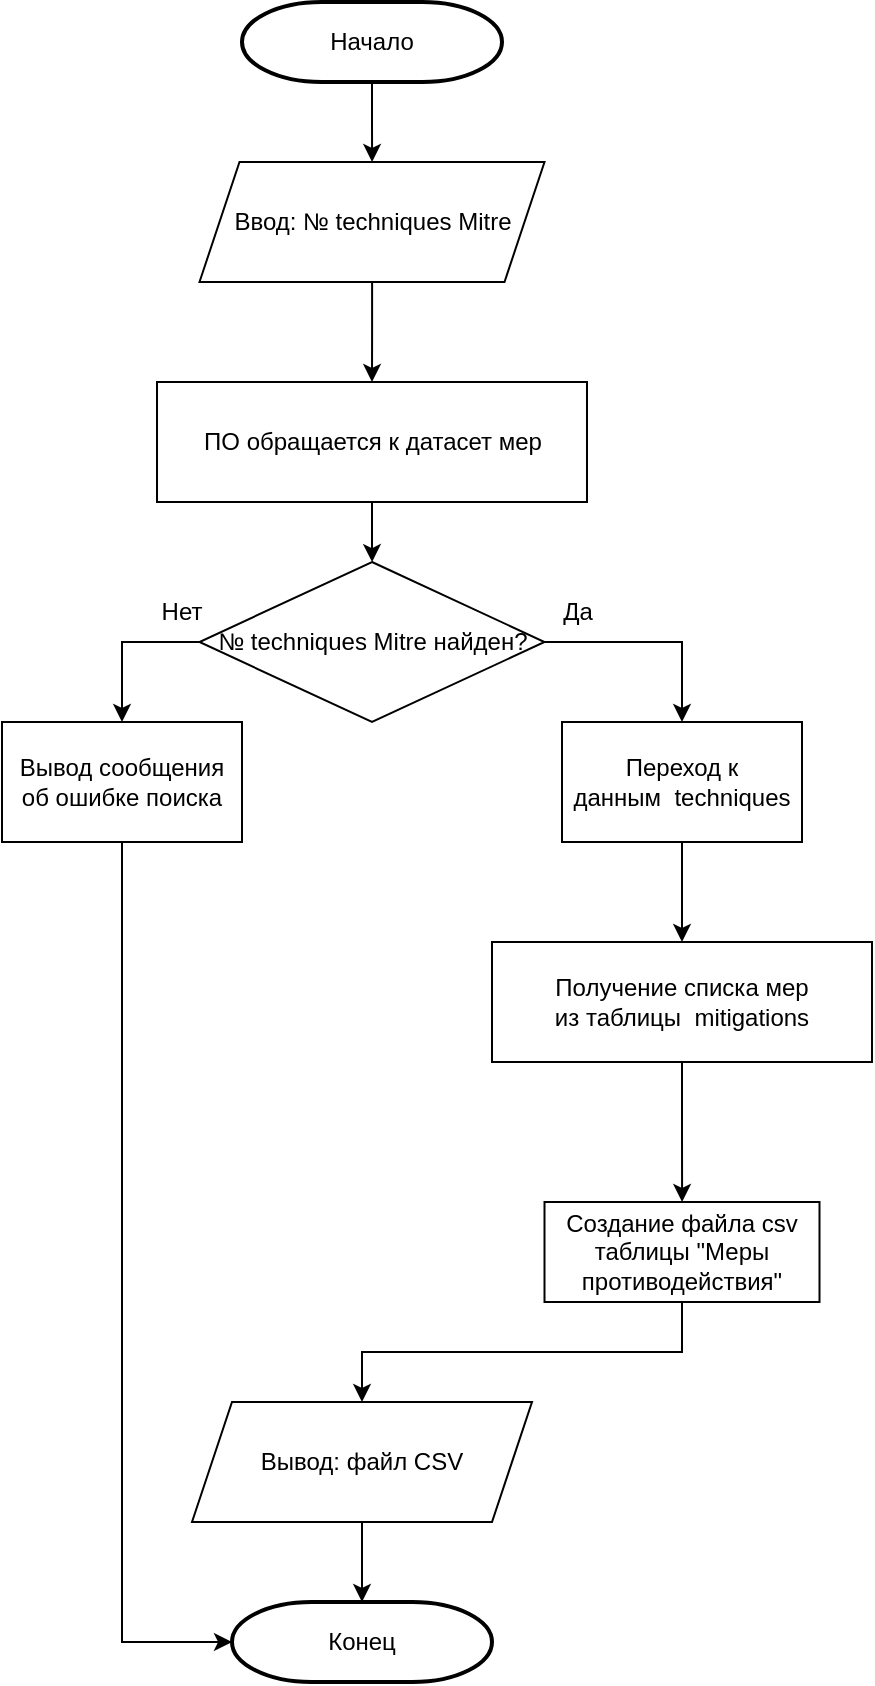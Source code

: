 <mxfile version="25.0.3">
  <diagram name="Страница — 1" id="FZuVYSKQKKseB5JXQPXO">
    <mxGraphModel dx="1290" dy="567" grid="1" gridSize="10" guides="1" tooltips="1" connect="1" arrows="1" fold="1" page="1" pageScale="1" pageWidth="827" pageHeight="1169" math="0" shadow="0">
      <root>
        <mxCell id="0" />
        <mxCell id="1" parent="0" />
        <mxCell id="83ufd9dUUjp7Ebb18AGb-2" value="" style="edgeStyle=orthogonalEdgeStyle;rounded=0;orthogonalLoop=1;jettySize=auto;html=1;" parent="1" source="83ufd9dUUjp7Ebb18AGb-3" target="83ufd9dUUjp7Ebb18AGb-6" edge="1">
          <mxGeometry relative="1" as="geometry" />
        </mxCell>
        <mxCell id="83ufd9dUUjp7Ebb18AGb-3" value="Начало" style="strokeWidth=2;html=1;shape=mxgraph.flowchart.terminator;whiteSpace=wrap;" parent="1" vertex="1">
          <mxGeometry x="360" y="40" width="130" height="40" as="geometry" />
        </mxCell>
        <mxCell id="83ufd9dUUjp7Ebb18AGb-4" value="Конец" style="strokeWidth=2;html=1;shape=mxgraph.flowchart.terminator;whiteSpace=wrap;" parent="1" vertex="1">
          <mxGeometry x="355" y="840" width="130" height="40" as="geometry" />
        </mxCell>
        <mxCell id="83ufd9dUUjp7Ebb18AGb-5" value="" style="edgeStyle=orthogonalEdgeStyle;rounded=0;orthogonalLoop=1;jettySize=auto;html=1;" parent="1" source="83ufd9dUUjp7Ebb18AGb-6" target="83ufd9dUUjp7Ebb18AGb-10" edge="1">
          <mxGeometry relative="1" as="geometry" />
        </mxCell>
        <mxCell id="83ufd9dUUjp7Ebb18AGb-6" value="Ввод: № techniques Mitre" style="shape=parallelogram;perimeter=parallelogramPerimeter;whiteSpace=wrap;html=1;fixedSize=1;" parent="1" vertex="1">
          <mxGeometry x="338.75" y="120" width="172.5" height="60" as="geometry" />
        </mxCell>
        <mxCell id="83ufd9dUUjp7Ebb18AGb-9" value="" style="edgeStyle=orthogonalEdgeStyle;rounded=0;orthogonalLoop=1;jettySize=auto;html=1;" parent="1" source="83ufd9dUUjp7Ebb18AGb-10" target="83ufd9dUUjp7Ebb18AGb-13" edge="1">
          <mxGeometry relative="1" as="geometry" />
        </mxCell>
        <mxCell id="83ufd9dUUjp7Ebb18AGb-10" value="ПО обращается к датасет мер" style="rounded=0;whiteSpace=wrap;html=1;" parent="1" vertex="1">
          <mxGeometry x="317.5" y="230" width="215" height="60" as="geometry" />
        </mxCell>
        <mxCell id="83ufd9dUUjp7Ebb18AGb-11" style="edgeStyle=orthogonalEdgeStyle;rounded=0;orthogonalLoop=1;jettySize=auto;html=1;exitX=0;exitY=0.5;exitDx=0;exitDy=0;entryX=0.5;entryY=0;entryDx=0;entryDy=0;" parent="1" source="83ufd9dUUjp7Ebb18AGb-13" target="83ufd9dUUjp7Ebb18AGb-14" edge="1">
          <mxGeometry relative="1" as="geometry" />
        </mxCell>
        <mxCell id="83ufd9dUUjp7Ebb18AGb-12" style="edgeStyle=orthogonalEdgeStyle;rounded=0;orthogonalLoop=1;jettySize=auto;html=1;exitX=1;exitY=0.5;exitDx=0;exitDy=0;entryX=0.5;entryY=0;entryDx=0;entryDy=0;" parent="1" source="83ufd9dUUjp7Ebb18AGb-13" target="83ufd9dUUjp7Ebb18AGb-16" edge="1">
          <mxGeometry relative="1" as="geometry" />
        </mxCell>
        <mxCell id="83ufd9dUUjp7Ebb18AGb-13" value="№ techniques Mitre найден?" style="rhombus;whiteSpace=wrap;html=1;" parent="1" vertex="1">
          <mxGeometry x="338.75" y="320" width="172.5" height="80" as="geometry" />
        </mxCell>
        <mxCell id="83ufd9dUUjp7Ebb18AGb-14" value="Вывод сообщения об ошибке поиска" style="rounded=0;whiteSpace=wrap;html=1;" parent="1" vertex="1">
          <mxGeometry x="240" y="400" width="120" height="60" as="geometry" />
        </mxCell>
        <mxCell id="83ufd9dUUjp7Ebb18AGb-15" value="" style="edgeStyle=orthogonalEdgeStyle;rounded=0;orthogonalLoop=1;jettySize=auto;html=1;" parent="1" source="83ufd9dUUjp7Ebb18AGb-16" target="83ufd9dUUjp7Ebb18AGb-18" edge="1">
          <mxGeometry relative="1" as="geometry" />
        </mxCell>
        <mxCell id="83ufd9dUUjp7Ebb18AGb-16" value="Переход к данным&amp;nbsp;&amp;nbsp;techniques" style="rounded=0;whiteSpace=wrap;html=1;" parent="1" vertex="1">
          <mxGeometry x="520" y="400" width="120" height="60" as="geometry" />
        </mxCell>
        <mxCell id="83ufd9dUUjp7Ebb18AGb-27" value="" style="edgeStyle=orthogonalEdgeStyle;rounded=0;orthogonalLoop=1;jettySize=auto;html=1;" parent="1" source="83ufd9dUUjp7Ebb18AGb-18" target="83ufd9dUUjp7Ebb18AGb-23" edge="1">
          <mxGeometry relative="1" as="geometry" />
        </mxCell>
        <mxCell id="83ufd9dUUjp7Ebb18AGb-18" value="Получение списка мер&lt;br&gt;из таблицы&amp;nbsp; mitigations" style="rounded=0;whiteSpace=wrap;html=1;" parent="1" vertex="1">
          <mxGeometry x="485" y="510" width="190" height="60" as="geometry" />
        </mxCell>
        <mxCell id="83ufd9dUUjp7Ebb18AGb-19" value="Да" style="text;html=1;align=center;verticalAlign=middle;whiteSpace=wrap;rounded=0;" parent="1" vertex="1">
          <mxGeometry x="497.5" y="330" width="60" height="30" as="geometry" />
        </mxCell>
        <mxCell id="83ufd9dUUjp7Ebb18AGb-20" value="Нет" style="text;html=1;align=center;verticalAlign=middle;whiteSpace=wrap;rounded=0;" parent="1" vertex="1">
          <mxGeometry x="300" y="330" width="60" height="30" as="geometry" />
        </mxCell>
        <mxCell id="83ufd9dUUjp7Ebb18AGb-21" style="edgeStyle=orthogonalEdgeStyle;rounded=0;orthogonalLoop=1;jettySize=auto;html=1;exitX=0.5;exitY=1;exitDx=0;exitDy=0;entryX=0;entryY=0.5;entryDx=0;entryDy=0;entryPerimeter=0;" parent="1" source="83ufd9dUUjp7Ebb18AGb-14" target="83ufd9dUUjp7Ebb18AGb-4" edge="1">
          <mxGeometry relative="1" as="geometry" />
        </mxCell>
        <mxCell id="83ufd9dUUjp7Ebb18AGb-22" style="edgeStyle=orthogonalEdgeStyle;rounded=0;orthogonalLoop=1;jettySize=auto;html=1;exitX=0.5;exitY=1;exitDx=0;exitDy=0;entryX=0.5;entryY=0;entryDx=0;entryDy=0;" parent="1" source="83ufd9dUUjp7Ebb18AGb-23" target="83ufd9dUUjp7Ebb18AGb-24" edge="1">
          <mxGeometry relative="1" as="geometry" />
        </mxCell>
        <mxCell id="83ufd9dUUjp7Ebb18AGb-23" value="Создание файла csv таблицы &quot;Меры противодействия&quot;" style="rounded=0;whiteSpace=wrap;html=1;" parent="1" vertex="1">
          <mxGeometry x="511.25" y="640" width="137.5" height="50" as="geometry" />
        </mxCell>
        <mxCell id="83ufd9dUUjp7Ebb18AGb-28" value="" style="edgeStyle=orthogonalEdgeStyle;rounded=0;orthogonalLoop=1;jettySize=auto;html=1;" parent="1" source="83ufd9dUUjp7Ebb18AGb-24" target="83ufd9dUUjp7Ebb18AGb-4" edge="1">
          <mxGeometry relative="1" as="geometry" />
        </mxCell>
        <mxCell id="83ufd9dUUjp7Ebb18AGb-24" value="Вывод: файл CSV" style="shape=parallelogram;perimeter=parallelogramPerimeter;whiteSpace=wrap;html=1;fixedSize=1;" parent="1" vertex="1">
          <mxGeometry x="335" y="740" width="170" height="60" as="geometry" />
        </mxCell>
      </root>
    </mxGraphModel>
  </diagram>
</mxfile>
